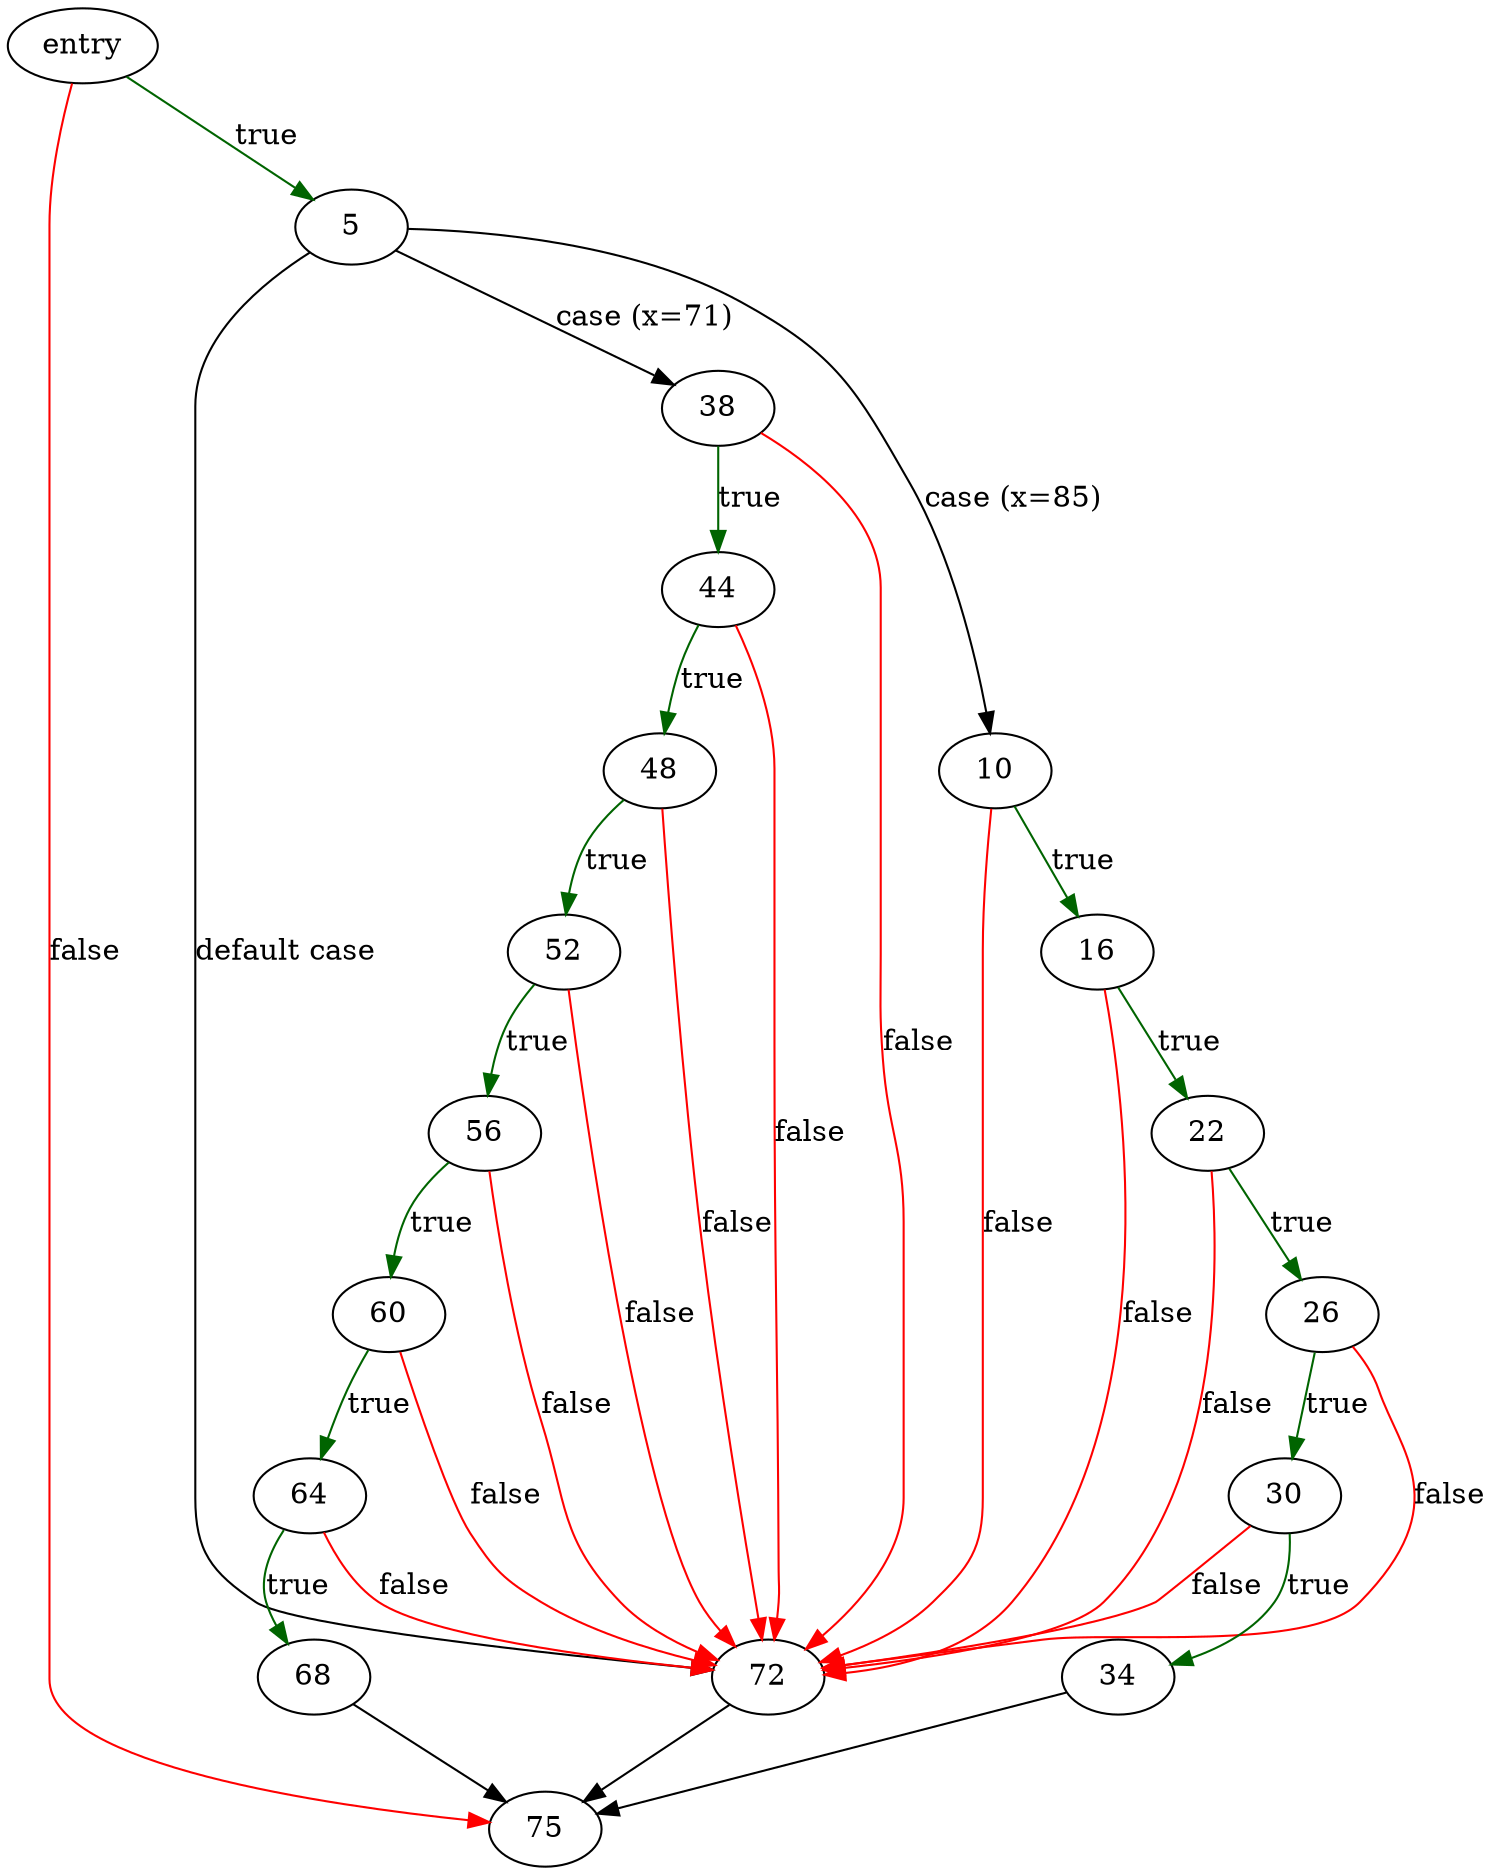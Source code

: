 digraph "gettext_quote" {
	// Node definitions.
	2 [label=entry];
	5;
	10;
	16;
	22;
	26;
	30;
	34;
	38;
	44;
	48;
	52;
	56;
	60;
	64;
	68;
	72;
	75;

	// Edge definitions.
	2 -> 5 [
		color=darkgreen
		label=true
	];
	2 -> 75 [
		color=red
		label=false
	];
	5 -> 10 [label="case (x=85)"];
	5 -> 38 [label="case (x=71)"];
	5 -> 72 [label="default case"];
	10 -> 16 [
		color=darkgreen
		label=true
	];
	10 -> 72 [
		color=red
		label=false
	];
	16 -> 22 [
		color=darkgreen
		label=true
	];
	16 -> 72 [
		color=red
		label=false
	];
	22 -> 26 [
		color=darkgreen
		label=true
	];
	22 -> 72 [
		color=red
		label=false
	];
	26 -> 30 [
		color=darkgreen
		label=true
	];
	26 -> 72 [
		color=red
		label=false
	];
	30 -> 34 [
		color=darkgreen
		label=true
	];
	30 -> 72 [
		color=red
		label=false
	];
	34 -> 75;
	38 -> 44 [
		color=darkgreen
		label=true
	];
	38 -> 72 [
		color=red
		label=false
	];
	44 -> 48 [
		color=darkgreen
		label=true
	];
	44 -> 72 [
		color=red
		label=false
	];
	48 -> 52 [
		color=darkgreen
		label=true
	];
	48 -> 72 [
		color=red
		label=false
	];
	52 -> 56 [
		color=darkgreen
		label=true
	];
	52 -> 72 [
		color=red
		label=false
	];
	56 -> 60 [
		color=darkgreen
		label=true
	];
	56 -> 72 [
		color=red
		label=false
	];
	60 -> 64 [
		color=darkgreen
		label=true
	];
	60 -> 72 [
		color=red
		label=false
	];
	64 -> 68 [
		color=darkgreen
		label=true
	];
	64 -> 72 [
		color=red
		label=false
	];
	68 -> 75;
	72 -> 75;
}